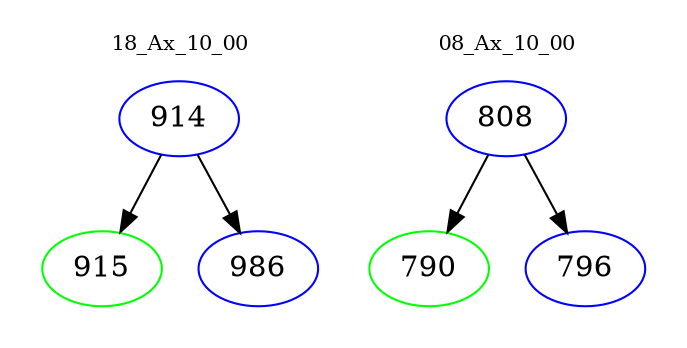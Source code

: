 digraph{
subgraph cluster_0 {
color = white
label = "18_Ax_10_00";
fontsize=10;
T0_914 [label="914", color="blue"]
T0_914 -> T0_915 [color="black"]
T0_915 [label="915", color="green"]
T0_914 -> T0_986 [color="black"]
T0_986 [label="986", color="blue"]
}
subgraph cluster_1 {
color = white
label = "08_Ax_10_00";
fontsize=10;
T1_808 [label="808", color="blue"]
T1_808 -> T1_790 [color="black"]
T1_790 [label="790", color="green"]
T1_808 -> T1_796 [color="black"]
T1_796 [label="796", color="blue"]
}
}
